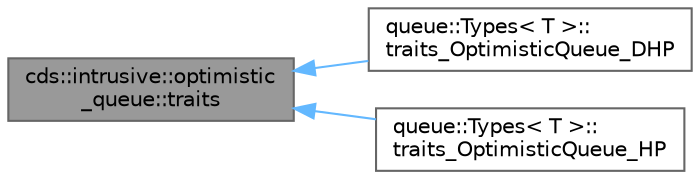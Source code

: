 digraph "cds::intrusive::optimistic_queue::traits"
{
 // LATEX_PDF_SIZE
  bgcolor="transparent";
  edge [fontname=Helvetica,fontsize=10,labelfontname=Helvetica,labelfontsize=10];
  node [fontname=Helvetica,fontsize=10,shape=box,height=0.2,width=0.4];
  rankdir="LR";
  Node1 [id="Node000001",label="cds::intrusive::optimistic\l_queue::traits",height=0.2,width=0.4,color="gray40", fillcolor="grey60", style="filled", fontcolor="black",tooltip="OptimisticQueue default type traits"];
  Node1 -> Node2 [id="edge1_Node000001_Node000002",dir="back",color="steelblue1",style="solid",tooltip=" "];
  Node2 [id="Node000002",label="queue::Types\< T \>::\ltraits_OptimisticQueue_DHP",height=0.2,width=0.4,color="gray40", fillcolor="white", style="filled",URL="$structqueue_1_1_types_1_1traits___optimistic_queue___d_h_p.html",tooltip=" "];
  Node1 -> Node3 [id="edge2_Node000001_Node000003",dir="back",color="steelblue1",style="solid",tooltip=" "];
  Node3 [id="Node000003",label="queue::Types\< T \>::\ltraits_OptimisticQueue_HP",height=0.2,width=0.4,color="gray40", fillcolor="white", style="filled",URL="$structqueue_1_1_types_1_1traits___optimistic_queue___h_p.html",tooltip=" "];
}
